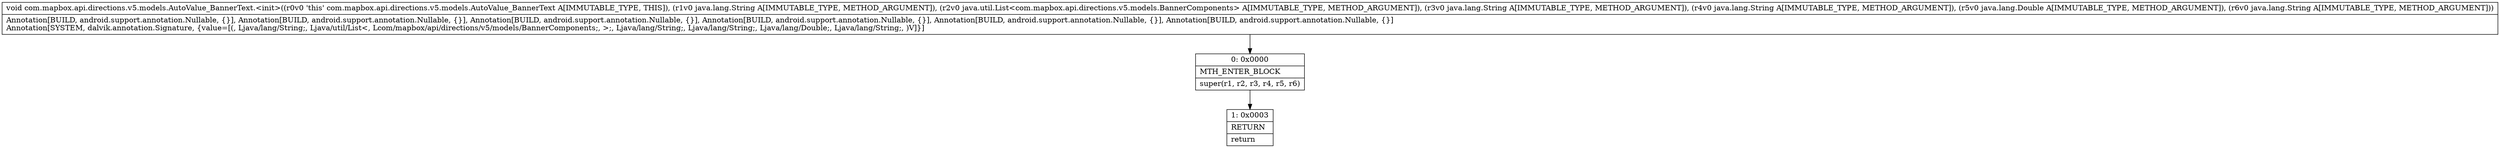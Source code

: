 digraph "CFG forcom.mapbox.api.directions.v5.models.AutoValue_BannerText.\<init\>(Ljava\/lang\/String;Ljava\/util\/List;Ljava\/lang\/String;Ljava\/lang\/String;Ljava\/lang\/Double;Ljava\/lang\/String;)V" {
Node_0 [shape=record,label="{0\:\ 0x0000|MTH_ENTER_BLOCK\l|super(r1, r2, r3, r4, r5, r6)\l}"];
Node_1 [shape=record,label="{1\:\ 0x0003|RETURN\l|return\l}"];
MethodNode[shape=record,label="{void com.mapbox.api.directions.v5.models.AutoValue_BannerText.\<init\>((r0v0 'this' com.mapbox.api.directions.v5.models.AutoValue_BannerText A[IMMUTABLE_TYPE, THIS]), (r1v0 java.lang.String A[IMMUTABLE_TYPE, METHOD_ARGUMENT]), (r2v0 java.util.List\<com.mapbox.api.directions.v5.models.BannerComponents\> A[IMMUTABLE_TYPE, METHOD_ARGUMENT]), (r3v0 java.lang.String A[IMMUTABLE_TYPE, METHOD_ARGUMENT]), (r4v0 java.lang.String A[IMMUTABLE_TYPE, METHOD_ARGUMENT]), (r5v0 java.lang.Double A[IMMUTABLE_TYPE, METHOD_ARGUMENT]), (r6v0 java.lang.String A[IMMUTABLE_TYPE, METHOD_ARGUMENT]))  | Annotation[BUILD, android.support.annotation.Nullable, \{\}], Annotation[BUILD, android.support.annotation.Nullable, \{\}], Annotation[BUILD, android.support.annotation.Nullable, \{\}], Annotation[BUILD, android.support.annotation.Nullable, \{\}], Annotation[BUILD, android.support.annotation.Nullable, \{\}], Annotation[BUILD, android.support.annotation.Nullable, \{\}]\lAnnotation[SYSTEM, dalvik.annotation.Signature, \{value=[(, Ljava\/lang\/String;, Ljava\/util\/List\<, Lcom\/mapbox\/api\/directions\/v5\/models\/BannerComponents;, \>;, Ljava\/lang\/String;, Ljava\/lang\/String;, Ljava\/lang\/Double;, Ljava\/lang\/String;, )V]\}]\l}"];
MethodNode -> Node_0;
Node_0 -> Node_1;
}


